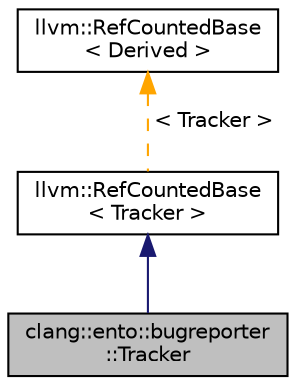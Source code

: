 digraph "clang::ento::bugreporter::Tracker"
{
 // LATEX_PDF_SIZE
  bgcolor="transparent";
  edge [fontname="Helvetica",fontsize="10",labelfontname="Helvetica",labelfontsize="10"];
  node [fontname="Helvetica",fontsize="10",shape=record];
  Node1 [label="clang::ento::bugreporter\l::Tracker",height=0.2,width=0.4,color="black", fillcolor="grey75", style="filled", fontcolor="black",tooltip="A generalized component for tracking expressions, values, and stores."];
  Node2 -> Node1 [dir="back",color="midnightblue",fontsize="10",style="solid",fontname="Helvetica"];
  Node2 [label="llvm::RefCountedBase\l\< Tracker \>",height=0.2,width=0.4,color="black",URL="$classllvm_1_1RefCountedBase.html",tooltip=" "];
  Node3 -> Node2 [dir="back",color="orange",fontsize="10",style="dashed",label=" \< Tracker \>" ,fontname="Helvetica"];
  Node3 [label="llvm::RefCountedBase\l\< Derived \>",height=0.2,width=0.4,color="black",URL="$classllvm_1_1RefCountedBase.html",tooltip=" "];
}
